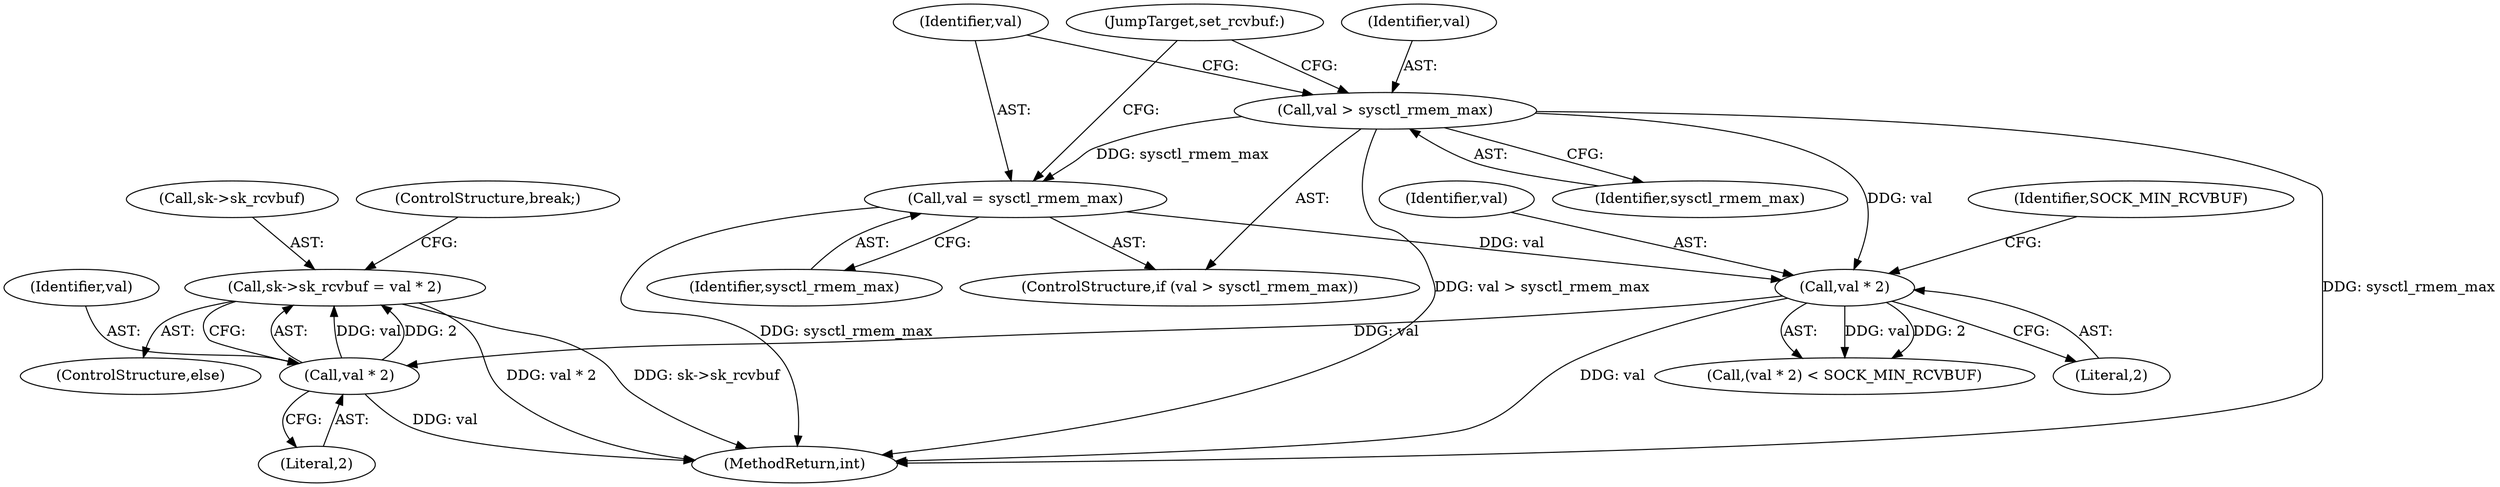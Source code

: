 digraph "0_linux_82981930125abfd39d7c8378a9cfdf5e1be2002b_0@pointer" {
"1000286" [label="(Call,sk->sk_rcvbuf = val * 2)"];
"1000290" [label="(Call,val * 2)"];
"1000276" [label="(Call,val * 2)"];
"1000262" [label="(Call,val > sysctl_rmem_max)"];
"1000265" [label="(Call,val = sysctl_rmem_max)"];
"1000266" [label="(Identifier,val)"];
"1000292" [label="(Literal,2)"];
"1000286" [label="(Call,sk->sk_rcvbuf = val * 2)"];
"1000263" [label="(Identifier,val)"];
"1000268" [label="(JumpTarget,set_rcvbuf:)"];
"1000279" [label="(Identifier,SOCK_MIN_RCVBUF)"];
"1000682" [label="(MethodReturn,int)"];
"1000285" [label="(ControlStructure,else)"];
"1000290" [label="(Call,val * 2)"];
"1000262" [label="(Call,val > sysctl_rmem_max)"];
"1000275" [label="(Call,(val * 2) < SOCK_MIN_RCVBUF)"];
"1000261" [label="(ControlStructure,if (val > sysctl_rmem_max))"];
"1000276" [label="(Call,val * 2)"];
"1000287" [label="(Call,sk->sk_rcvbuf)"];
"1000293" [label="(ControlStructure,break;)"];
"1000291" [label="(Identifier,val)"];
"1000277" [label="(Identifier,val)"];
"1000264" [label="(Identifier,sysctl_rmem_max)"];
"1000267" [label="(Identifier,sysctl_rmem_max)"];
"1000265" [label="(Call,val = sysctl_rmem_max)"];
"1000278" [label="(Literal,2)"];
"1000286" -> "1000285"  [label="AST: "];
"1000286" -> "1000290"  [label="CFG: "];
"1000287" -> "1000286"  [label="AST: "];
"1000290" -> "1000286"  [label="AST: "];
"1000293" -> "1000286"  [label="CFG: "];
"1000286" -> "1000682"  [label="DDG: val * 2"];
"1000286" -> "1000682"  [label="DDG: sk->sk_rcvbuf"];
"1000290" -> "1000286"  [label="DDG: val"];
"1000290" -> "1000286"  [label="DDG: 2"];
"1000290" -> "1000292"  [label="CFG: "];
"1000291" -> "1000290"  [label="AST: "];
"1000292" -> "1000290"  [label="AST: "];
"1000290" -> "1000682"  [label="DDG: val"];
"1000276" -> "1000290"  [label="DDG: val"];
"1000276" -> "1000275"  [label="AST: "];
"1000276" -> "1000278"  [label="CFG: "];
"1000277" -> "1000276"  [label="AST: "];
"1000278" -> "1000276"  [label="AST: "];
"1000279" -> "1000276"  [label="CFG: "];
"1000276" -> "1000682"  [label="DDG: val"];
"1000276" -> "1000275"  [label="DDG: val"];
"1000276" -> "1000275"  [label="DDG: 2"];
"1000262" -> "1000276"  [label="DDG: val"];
"1000265" -> "1000276"  [label="DDG: val"];
"1000262" -> "1000261"  [label="AST: "];
"1000262" -> "1000264"  [label="CFG: "];
"1000263" -> "1000262"  [label="AST: "];
"1000264" -> "1000262"  [label="AST: "];
"1000266" -> "1000262"  [label="CFG: "];
"1000268" -> "1000262"  [label="CFG: "];
"1000262" -> "1000682"  [label="DDG: sysctl_rmem_max"];
"1000262" -> "1000682"  [label="DDG: val > sysctl_rmem_max"];
"1000262" -> "1000265"  [label="DDG: sysctl_rmem_max"];
"1000265" -> "1000261"  [label="AST: "];
"1000265" -> "1000267"  [label="CFG: "];
"1000266" -> "1000265"  [label="AST: "];
"1000267" -> "1000265"  [label="AST: "];
"1000268" -> "1000265"  [label="CFG: "];
"1000265" -> "1000682"  [label="DDG: sysctl_rmem_max"];
}
